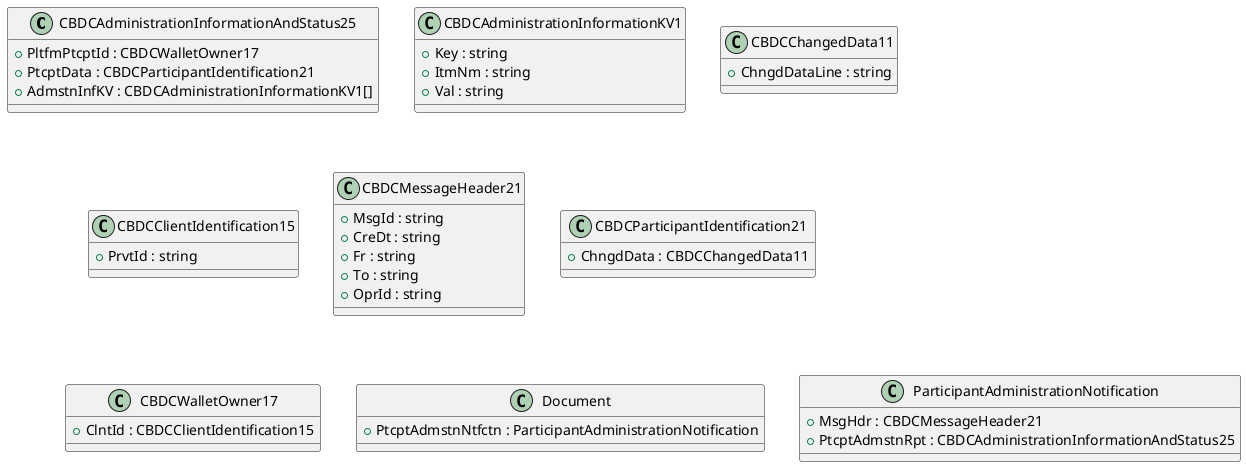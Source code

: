 @startuml

class CBDCAdministrationInformationAndStatus25 {
    +PltfmPtcptId : CBDCWalletOwner17
    +PtcptData : CBDCParticipantIdentification21
    +AdmstnInfKV : CBDCAdministrationInformationKV1[]
}
class CBDCAdministrationInformationKV1 {
    +Key : string
    +ItmNm : string
    +Val : string
}
class CBDCChangedData11 {
    +ChngdDataLine : string
}
class CBDCClientIdentification15 {
    +PrvtId : string
}
class CBDCMessageHeader21 {
    +MsgId : string
    +CreDt : string
    +Fr : string
    +To : string
    +OprId : string
}
class CBDCParticipantIdentification21 {
    +ChngdData : CBDCChangedData11
}
class CBDCWalletOwner17 {
    +ClntId : CBDCClientIdentification15
}
class Document {
    +PtcptAdmstnNtfctn : ParticipantAdministrationNotification
}
class ParticipantAdministrationNotification {
    +MsgHdr : CBDCMessageHeader21
    +PtcptAdmstnRpt : CBDCAdministrationInformationAndStatus25
}

@enduml
